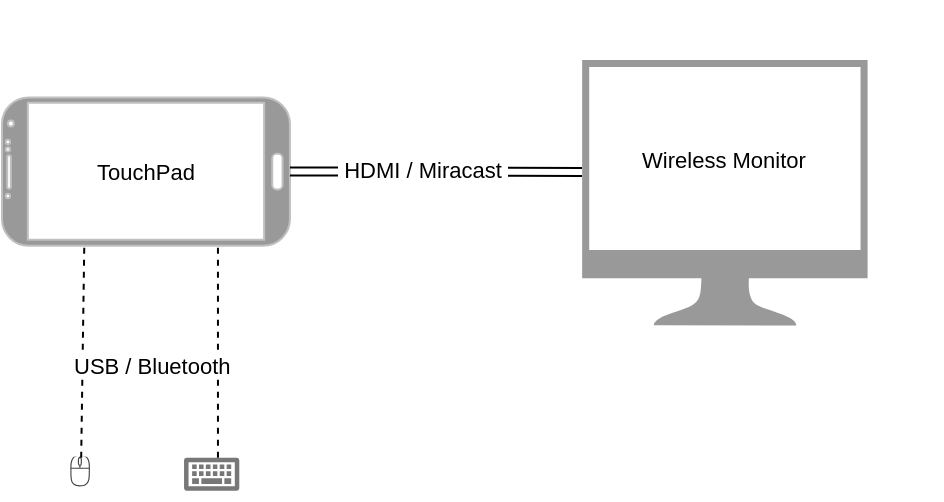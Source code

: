 <mxfile version="14.6.13" type="device"><diagram id="HGieBhDEQfPjRii6ZRjT" name="第 1 页"><mxGraphModel dx="763" dy="546" grid="1" gridSize="10" guides="1" tooltips="1" connect="1" arrows="1" fold="1" page="1" pageScale="1" pageWidth="827" pageHeight="1169" math="0" shadow="0"><root><mxCell id="0"/><mxCell id="1" parent="0"/><mxCell id="4Oz7zfXpkAFYJ1QkTqm_-2" value="" style="group;fontSize=11;" vertex="1" connectable="0" parent="1"><mxGeometry x="160" y="120" width="470" height="250" as="geometry"/></mxCell><mxCell id="BUkLAkVTsNJoFJi46Ef9-4" value="" style="group;sketch=0;fontSize=11;" parent="4Oz7zfXpkAFYJ1QkTqm_-2" vertex="1" connectable="0"><mxGeometry y="48.729" width="143.968" height="74.153" as="geometry"/></mxCell><mxCell id="BUkLAkVTsNJoFJi46Ef9-1" value="" style="verticalLabelPosition=bottom;verticalAlign=top;html=1;shadow=0;dashed=0;strokeWidth=1;shape=mxgraph.android.phone2;strokeColor=#c0c0c0;direction=north;fillColor=#999999;fontSize=11;" parent="BUkLAkVTsNJoFJi46Ef9-4" vertex="1"><mxGeometry width="143.968" height="74.153" as="geometry"/></mxCell><mxCell id="BUkLAkVTsNJoFJi46Ef9-3" value="&lt;font style=&quot;font-size: 11px;&quot;&gt;TouchPad&lt;/font&gt;" style="text;html=1;strokeColor=none;fillColor=none;align=center;verticalAlign=middle;whiteSpace=wrap;rounded=0;fontSize=11;" parent="BUkLAkVTsNJoFJi46Ef9-4" vertex="1"><mxGeometry x="62.986" y="32.442" width="17.996" height="9.269" as="geometry"/></mxCell><mxCell id="BUkLAkVTsNJoFJi46Ef9-15" style="edgeStyle=orthogonalEdgeStyle;shape=link;rounded=0;orthogonalLoop=1;jettySize=auto;html=1;strokeWidth=1;fontSize=11;" parent="4Oz7zfXpkAFYJ1QkTqm_-2" source="BUkLAkVTsNJoFJi46Ef9-1" edge="1"><mxGeometry relative="1" as="geometry"><mxPoint x="149.11" y="84.746" as="sourcePoint"/><mxPoint x="290" y="86" as="targetPoint"/></mxGeometry></mxCell><mxCell id="BUkLAkVTsNJoFJi46Ef9-23" value="&lt;span style=&quot;font-size: 11px&quot;&gt;&amp;nbsp;HDMI / Miracast&amp;nbsp;&lt;/span&gt;" style="edgeLabel;html=1;align=center;verticalAlign=middle;resizable=0;points=[];fontSize=11;" parent="BUkLAkVTsNJoFJi46Ef9-15" vertex="1" connectable="0"><mxGeometry x="-0.11" y="1" relative="1" as="geometry"><mxPoint as="offset"/></mxGeometry></mxCell><mxCell id="BUkLAkVTsNJoFJi46Ef9-16" value="" style="pointerEvents=1;shadow=0;dashed=0;html=1;strokeColor=none;fillColor=#434445;aspect=fixed;labelPosition=center;verticalLabelPosition=bottom;verticalAlign=top;align=center;outlineConnect=0;shape=mxgraph.vvd.mouse;fontSize=11;" parent="4Oz7zfXpkAFYJ1QkTqm_-2" vertex="1"><mxGeometry x="33.935" y="222.458" width="10.162" height="20.738" as="geometry"/></mxCell><mxCell id="BUkLAkVTsNJoFJi46Ef9-18" value="" style="aspect=fixed;pointerEvents=1;shadow=0;dashed=0;html=1;strokeColor=none;labelPosition=center;verticalLabelPosition=bottom;verticalAlign=top;align=center;shape=mxgraph.mscae.enterprise.keyboard;fillColor=#777777;fontSize=11;" parent="4Oz7zfXpkAFYJ1QkTqm_-2" vertex="1"><mxGeometry x="91.009" y="228.814" width="27.652" height="16.59" as="geometry"/></mxCell><mxCell id="BUkLAkVTsNJoFJi46Ef9-24" value="" style="rounded=0;whiteSpace=wrap;html=1;sketch=0;fillColor=#FFFFFF;strokeColor=none;fontSize=11;" parent="4Oz7zfXpkAFYJ1QkTqm_-2" vertex="1"><mxGeometry x="18.51" y="196.504" width="61.701" height="31.78" as="geometry"/></mxCell><mxCell id="BUkLAkVTsNJoFJi46Ef9-25" value="" style="endArrow=none;html=1;strokeWidth=1;exitX=0.347;exitY=1.019;exitDx=0;exitDy=0;exitPerimeter=0;dashed=1;entryX=-0.002;entryY=0.275;entryDx=0;entryDy=0;entryPerimeter=0;fontSize=11;" parent="4Oz7zfXpkAFYJ1QkTqm_-2" edge="1"><mxGeometry width="50" height="50" relative="1" as="geometry"><mxPoint x="39.591" y="228.888" as="sourcePoint"/><mxPoint x="41.134" y="123.03" as="targetPoint"/></mxGeometry></mxCell><mxCell id="BUkLAkVTsNJoFJi46Ef9-38" value="" style="endArrow=none;html=1;strokeWidth=1;exitX=0.347;exitY=1.019;exitDx=0;exitDy=0;exitPerimeter=0;dashed=1;fontSize=11;" parent="4Oz7zfXpkAFYJ1QkTqm_-2" edge="1"><mxGeometry width="50" height="50" relative="1" as="geometry"><mxPoint x="107.976" y="228.814" as="sourcePoint"/><mxPoint x="107.976" y="122.881" as="targetPoint"/></mxGeometry></mxCell><mxCell id="4Oz7zfXpkAFYJ1QkTqm_-1" value="" style="group;fontSize=11;" vertex="1" connectable="0" parent="4Oz7zfXpkAFYJ1QkTqm_-2"><mxGeometry x="290.078" y="20" width="176.922" height="169.492" as="geometry"/></mxCell><mxCell id="BUkLAkVTsNJoFJi46Ef9-2" value="" style="pointerEvents=1;shadow=0;dashed=0;html=1;strokeColor=none;aspect=fixed;labelPosition=center;verticalLabelPosition=bottom;verticalAlign=top;align=center;outlineConnect=0;shape=mxgraph.vvd.monitor;fillColor=#999999;sketch=0;fontSize=11;" parent="4Oz7zfXpkAFYJ1QkTqm_-1" vertex="1"><mxGeometry y="10" width="142.714" height="132.723" as="geometry"/></mxCell><mxCell id="BUkLAkVTsNJoFJi46Ef9-21" value="&lt;font style=&quot;font-size: 11px;&quot;&gt;Wireless Monitor&lt;/font&gt;" style="text;html=1;strokeColor=none;fillColor=none;align=center;verticalAlign=middle;whiteSpace=wrap;rounded=0;fontSize=11;" parent="4Oz7zfXpkAFYJ1QkTqm_-1" vertex="1"><mxGeometry x="26.36" y="50" width="89.99" height="20" as="geometry"/></mxCell><mxCell id="4Oz7zfXpkAFYJ1QkTqm_-4" value="&lt;meta charset=&quot;utf-8&quot;&gt;&lt;span style=&quot;color: rgb(0, 0, 0); font-family: helvetica; font-size: 11px; font-style: normal; font-weight: 400; letter-spacing: normal; text-align: center; text-indent: 0px; text-transform: none; word-spacing: 0px; background-color: rgb(255, 255, 255); display: inline; float: none;&quot;&gt;USB / Bluetooth&lt;/span&gt;" style="text;whiteSpace=wrap;html=1;fontSize=11;" vertex="1" parent="4Oz7zfXpkAFYJ1QkTqm_-2"><mxGeometry x="33.94" y="170" width="100" height="30" as="geometry"/></mxCell></root></mxGraphModel></diagram></mxfile>